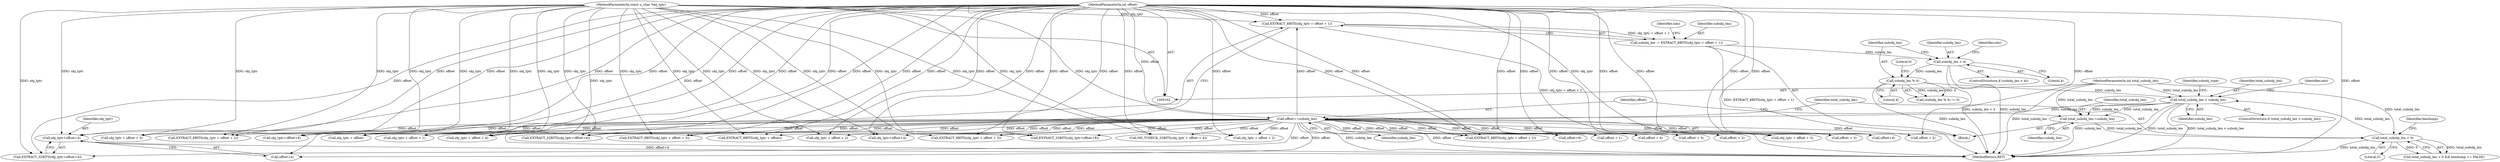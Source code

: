 digraph "0_tcpdump_d97e94223720684c6aa740ff219e0d19426c2220_0@pointer" {
"1000240" [label="(Call,obj_tptr+offset+4)"];
"1000104" [label="(MethodParameterIn,const u_char *obj_tptr)"];
"1000106" [label="(MethodParameterIn,int offset)"];
"1000301" [label="(Call,offset+=subobj_len)"];
"1000174" [label="(Call,total_subobj_len < subobj_len)"];
"1000117" [label="(Call,total_subobj_len > 0)"];
"1000298" [label="(Call,total_subobj_len-=subobj_len)"];
"1000105" [label="(MethodParameterIn,int total_subobj_len)"];
"1000163" [label="(Call,subobj_len % 4)"];
"1000152" [label="(Call,subobj_len < 4)"];
"1000130" [label="(Call,subobj_len  = EXTRACT_8BITS(obj_tptr + offset + 1))"];
"1000132" [label="(Call,EXTRACT_8BITS(obj_tptr + offset + 1))"];
"1000205" [label="(Call,offset + 2)"];
"1000154" [label="(Literal,4)"];
"1000135" [label="(Call,offset + 1)"];
"1000220" [label="(Call,offset + 3)"];
"1000287" [label="(Call,obj_tptr+offset+4)"];
"1000217" [label="(Call,EXTRACT_8BITS(obj_tptr + offset + 3))"];
"1000261" [label="(Call,EXTRACT_32BITS(obj_tptr+offset+8))"];
"1000175" [label="(Identifier,total_subobj_len)"];
"1000176" [label="(Identifier,subobj_len)"];
"1000117" [label="(Call,total_subobj_len > 0)"];
"1000229" [label="(Call,ND_TCHECK_32BITS(obj_tptr + offset + 4))"];
"1000163" [label="(Call,subobj_len % 4)"];
"1000203" [label="(Call,obj_tptr + offset + 2)"];
"1000196" [label="(Call,EXTRACT_8BITS(obj_tptr + offset + 2))"];
"1000119" [label="(Literal,0)"];
"1000302" [label="(Identifier,offset)"];
"1000301" [label="(Call,offset+=subobj_len)"];
"1000224" [label="(Call,obj_tptr + offset + 3)"];
"1000226" [label="(Call,offset + 3)"];
"1000218" [label="(Call,obj_tptr + offset + 3)"];
"1000174" [label="(Call,total_subobj_len < subobj_len)"];
"1000298" [label="(Call,total_subobj_len-=subobj_len)"];
"1000166" [label="(Literal,0)"];
"1000152" [label="(Call,subobj_len < 4)"];
"1000140" [label="(Identifier,ndo)"];
"1000241" [label="(Identifier,obj_tptr)"];
"1000239" [label="(Call,EXTRACT_32BITS(obj_tptr+offset+4))"];
"1000202" [label="(Call,EXTRACT_8BITS(obj_tptr + offset + 2))"];
"1000162" [label="(Call,(subobj_len % 4) != 0)"];
"1000262" [label="(Call,obj_tptr+offset+8)"];
"1000240" [label="(Call,obj_tptr+offset+4)"];
"1000180" [label="(Identifier,ndo)"];
"1000299" [label="(Identifier,total_subobj_len)"];
"1000151" [label="(ControlStructure,if (subobj_len < 4))"];
"1000104" [label="(MethodParameterIn,const u_char *obj_tptr)"];
"1000131" [label="(Identifier,subobj_len)"];
"1000242" [label="(Call,offset+4)"];
"1000153" [label="(Identifier,subobj_len)"];
"1000289" [label="(Call,offset+4)"];
"1000116" [label="(Call,total_subobj_len > 0 && hexdump == FALSE)"];
"1000264" [label="(Call,offset+8)"];
"1000232" [label="(Call,offset + 4)"];
"1000173" [label="(ControlStructure,if (total_subobj_len < subobj_len))"];
"1000164" [label="(Identifier,subobj_len)"];
"1000127" [label="(Call,obj_tptr + offset)"];
"1000132" [label="(Call,EXTRACT_8BITS(obj_tptr + offset + 1))"];
"1000118" [label="(Identifier,total_subobj_len)"];
"1000165" [label="(Literal,4)"];
"1000199" [label="(Call,offset + 2)"];
"1000310" [label="(MethodReturn,RET)"];
"1000121" [label="(Identifier,hexdump)"];
"1000106" [label="(MethodParameterIn,int offset)"];
"1000230" [label="(Call,obj_tptr + offset + 4)"];
"1000286" [label="(Call,EXTRACT_32BITS(obj_tptr+offset+4))"];
"1000303" [label="(Identifier,subobj_len)"];
"1000105" [label="(MethodParameterIn,int total_subobj_len)"];
"1000123" [label="(Block,)"];
"1000133" [label="(Call,obj_tptr + offset + 1)"];
"1000184" [label="(Identifier,subobj_type)"];
"1000223" [label="(Call,EXTRACT_8BITS(obj_tptr + offset + 3))"];
"1000158" [label="(Identifier,ndo)"];
"1000130" [label="(Call,subobj_len  = EXTRACT_8BITS(obj_tptr + offset + 1))"];
"1000126" [label="(Call,EXTRACT_8BITS(obj_tptr + offset))"];
"1000197" [label="(Call,obj_tptr + offset + 2)"];
"1000300" [label="(Identifier,subobj_len)"];
"1000240" -> "1000239"  [label="AST: "];
"1000240" -> "1000242"  [label="CFG: "];
"1000241" -> "1000240"  [label="AST: "];
"1000242" -> "1000240"  [label="AST: "];
"1000239" -> "1000240"  [label="CFG: "];
"1000240" -> "1000310"  [label="DDG: offset+4"];
"1000104" -> "1000240"  [label="DDG: obj_tptr"];
"1000106" -> "1000240"  [label="DDG: offset"];
"1000301" -> "1000240"  [label="DDG: offset"];
"1000104" -> "1000102"  [label="AST: "];
"1000104" -> "1000310"  [label="DDG: obj_tptr"];
"1000104" -> "1000126"  [label="DDG: obj_tptr"];
"1000104" -> "1000127"  [label="DDG: obj_tptr"];
"1000104" -> "1000132"  [label="DDG: obj_tptr"];
"1000104" -> "1000133"  [label="DDG: obj_tptr"];
"1000104" -> "1000196"  [label="DDG: obj_tptr"];
"1000104" -> "1000197"  [label="DDG: obj_tptr"];
"1000104" -> "1000202"  [label="DDG: obj_tptr"];
"1000104" -> "1000203"  [label="DDG: obj_tptr"];
"1000104" -> "1000217"  [label="DDG: obj_tptr"];
"1000104" -> "1000218"  [label="DDG: obj_tptr"];
"1000104" -> "1000223"  [label="DDG: obj_tptr"];
"1000104" -> "1000224"  [label="DDG: obj_tptr"];
"1000104" -> "1000229"  [label="DDG: obj_tptr"];
"1000104" -> "1000230"  [label="DDG: obj_tptr"];
"1000104" -> "1000239"  [label="DDG: obj_tptr"];
"1000104" -> "1000261"  [label="DDG: obj_tptr"];
"1000104" -> "1000262"  [label="DDG: obj_tptr"];
"1000104" -> "1000286"  [label="DDG: obj_tptr"];
"1000104" -> "1000287"  [label="DDG: obj_tptr"];
"1000106" -> "1000102"  [label="AST: "];
"1000106" -> "1000310"  [label="DDG: offset"];
"1000106" -> "1000126"  [label="DDG: offset"];
"1000106" -> "1000127"  [label="DDG: offset"];
"1000106" -> "1000132"  [label="DDG: offset"];
"1000106" -> "1000133"  [label="DDG: offset"];
"1000106" -> "1000135"  [label="DDG: offset"];
"1000106" -> "1000196"  [label="DDG: offset"];
"1000106" -> "1000197"  [label="DDG: offset"];
"1000106" -> "1000199"  [label="DDG: offset"];
"1000106" -> "1000202"  [label="DDG: offset"];
"1000106" -> "1000203"  [label="DDG: offset"];
"1000106" -> "1000205"  [label="DDG: offset"];
"1000106" -> "1000217"  [label="DDG: offset"];
"1000106" -> "1000218"  [label="DDG: offset"];
"1000106" -> "1000220"  [label="DDG: offset"];
"1000106" -> "1000223"  [label="DDG: offset"];
"1000106" -> "1000224"  [label="DDG: offset"];
"1000106" -> "1000226"  [label="DDG: offset"];
"1000106" -> "1000229"  [label="DDG: offset"];
"1000106" -> "1000230"  [label="DDG: offset"];
"1000106" -> "1000232"  [label="DDG: offset"];
"1000106" -> "1000239"  [label="DDG: offset"];
"1000106" -> "1000242"  [label="DDG: offset"];
"1000106" -> "1000261"  [label="DDG: offset"];
"1000106" -> "1000262"  [label="DDG: offset"];
"1000106" -> "1000264"  [label="DDG: offset"];
"1000106" -> "1000286"  [label="DDG: offset"];
"1000106" -> "1000287"  [label="DDG: offset"];
"1000106" -> "1000289"  [label="DDG: offset"];
"1000106" -> "1000301"  [label="DDG: offset"];
"1000301" -> "1000123"  [label="AST: "];
"1000301" -> "1000303"  [label="CFG: "];
"1000302" -> "1000301"  [label="AST: "];
"1000303" -> "1000301"  [label="AST: "];
"1000118" -> "1000301"  [label="CFG: "];
"1000301" -> "1000310"  [label="DDG: subobj_len"];
"1000301" -> "1000310"  [label="DDG: offset"];
"1000301" -> "1000126"  [label="DDG: offset"];
"1000301" -> "1000127"  [label="DDG: offset"];
"1000301" -> "1000132"  [label="DDG: offset"];
"1000301" -> "1000133"  [label="DDG: offset"];
"1000301" -> "1000135"  [label="DDG: offset"];
"1000301" -> "1000196"  [label="DDG: offset"];
"1000301" -> "1000197"  [label="DDG: offset"];
"1000301" -> "1000199"  [label="DDG: offset"];
"1000301" -> "1000202"  [label="DDG: offset"];
"1000301" -> "1000203"  [label="DDG: offset"];
"1000301" -> "1000205"  [label="DDG: offset"];
"1000301" -> "1000217"  [label="DDG: offset"];
"1000301" -> "1000218"  [label="DDG: offset"];
"1000301" -> "1000220"  [label="DDG: offset"];
"1000301" -> "1000223"  [label="DDG: offset"];
"1000301" -> "1000224"  [label="DDG: offset"];
"1000301" -> "1000226"  [label="DDG: offset"];
"1000301" -> "1000229"  [label="DDG: offset"];
"1000301" -> "1000230"  [label="DDG: offset"];
"1000301" -> "1000232"  [label="DDG: offset"];
"1000301" -> "1000239"  [label="DDG: offset"];
"1000301" -> "1000242"  [label="DDG: offset"];
"1000301" -> "1000261"  [label="DDG: offset"];
"1000301" -> "1000262"  [label="DDG: offset"];
"1000301" -> "1000264"  [label="DDG: offset"];
"1000301" -> "1000286"  [label="DDG: offset"];
"1000301" -> "1000287"  [label="DDG: offset"];
"1000301" -> "1000289"  [label="DDG: offset"];
"1000174" -> "1000301"  [label="DDG: subobj_len"];
"1000174" -> "1000173"  [label="AST: "];
"1000174" -> "1000176"  [label="CFG: "];
"1000175" -> "1000174"  [label="AST: "];
"1000176" -> "1000174"  [label="AST: "];
"1000180" -> "1000174"  [label="CFG: "];
"1000184" -> "1000174"  [label="CFG: "];
"1000174" -> "1000310"  [label="DDG: subobj_len"];
"1000174" -> "1000310"  [label="DDG: total_subobj_len < subobj_len"];
"1000174" -> "1000310"  [label="DDG: total_subobj_len"];
"1000117" -> "1000174"  [label="DDG: total_subobj_len"];
"1000105" -> "1000174"  [label="DDG: total_subobj_len"];
"1000163" -> "1000174"  [label="DDG: subobj_len"];
"1000174" -> "1000298"  [label="DDG: subobj_len"];
"1000174" -> "1000298"  [label="DDG: total_subobj_len"];
"1000117" -> "1000116"  [label="AST: "];
"1000117" -> "1000119"  [label="CFG: "];
"1000118" -> "1000117"  [label="AST: "];
"1000119" -> "1000117"  [label="AST: "];
"1000121" -> "1000117"  [label="CFG: "];
"1000116" -> "1000117"  [label="CFG: "];
"1000117" -> "1000310"  [label="DDG: total_subobj_len"];
"1000117" -> "1000116"  [label="DDG: total_subobj_len"];
"1000117" -> "1000116"  [label="DDG: 0"];
"1000298" -> "1000117"  [label="DDG: total_subobj_len"];
"1000105" -> "1000117"  [label="DDG: total_subobj_len"];
"1000298" -> "1000123"  [label="AST: "];
"1000298" -> "1000300"  [label="CFG: "];
"1000299" -> "1000298"  [label="AST: "];
"1000300" -> "1000298"  [label="AST: "];
"1000302" -> "1000298"  [label="CFG: "];
"1000105" -> "1000298"  [label="DDG: total_subobj_len"];
"1000105" -> "1000102"  [label="AST: "];
"1000105" -> "1000310"  [label="DDG: total_subobj_len"];
"1000163" -> "1000162"  [label="AST: "];
"1000163" -> "1000165"  [label="CFG: "];
"1000164" -> "1000163"  [label="AST: "];
"1000165" -> "1000163"  [label="AST: "];
"1000166" -> "1000163"  [label="CFG: "];
"1000163" -> "1000310"  [label="DDG: subobj_len"];
"1000163" -> "1000162"  [label="DDG: subobj_len"];
"1000163" -> "1000162"  [label="DDG: 4"];
"1000152" -> "1000163"  [label="DDG: subobj_len"];
"1000152" -> "1000151"  [label="AST: "];
"1000152" -> "1000154"  [label="CFG: "];
"1000153" -> "1000152"  [label="AST: "];
"1000154" -> "1000152"  [label="AST: "];
"1000158" -> "1000152"  [label="CFG: "];
"1000164" -> "1000152"  [label="CFG: "];
"1000152" -> "1000310"  [label="DDG: subobj_len < 4"];
"1000152" -> "1000310"  [label="DDG: subobj_len"];
"1000130" -> "1000152"  [label="DDG: subobj_len"];
"1000130" -> "1000123"  [label="AST: "];
"1000130" -> "1000132"  [label="CFG: "];
"1000131" -> "1000130"  [label="AST: "];
"1000132" -> "1000130"  [label="AST: "];
"1000140" -> "1000130"  [label="CFG: "];
"1000130" -> "1000310"  [label="DDG: EXTRACT_8BITS(obj_tptr + offset + 1)"];
"1000132" -> "1000130"  [label="DDG: obj_tptr + offset + 1"];
"1000132" -> "1000133"  [label="CFG: "];
"1000133" -> "1000132"  [label="AST: "];
"1000132" -> "1000310"  [label="DDG: obj_tptr + offset + 1"];
}
